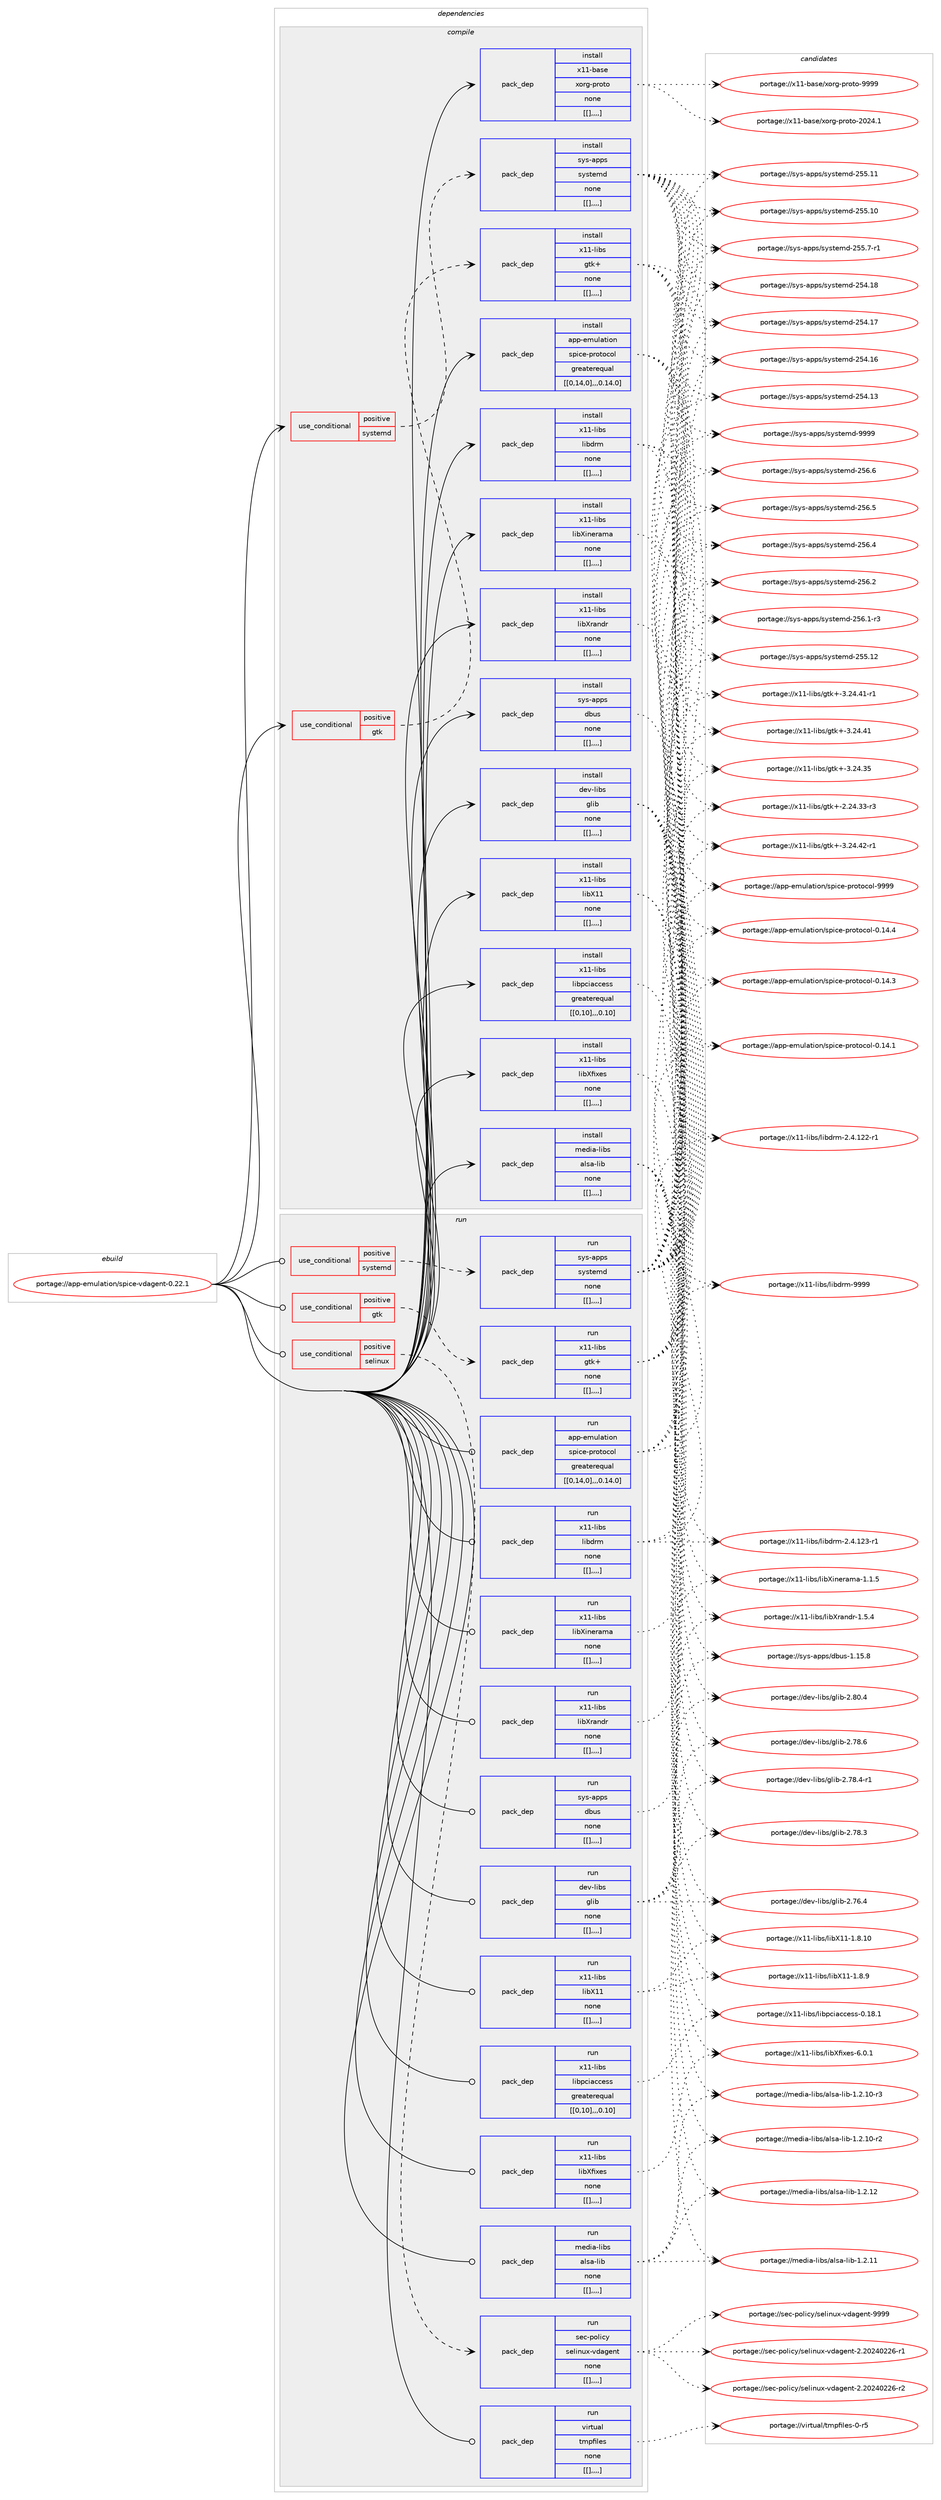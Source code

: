 digraph prolog {

# *************
# Graph options
# *************

newrank=true;
concentrate=true;
compound=true;
graph [rankdir=LR,fontname=Helvetica,fontsize=10,ranksep=1.5];#, ranksep=2.5, nodesep=0.2];
edge  [arrowhead=vee];
node  [fontname=Helvetica,fontsize=10];

# **********
# The ebuild
# **********

subgraph cluster_leftcol {
color=gray;
label=<<i>ebuild</i>>;
id [label="portage://app-emulation/spice-vdagent-0.22.1", color=red, width=4, href="../app-emulation/spice-vdagent-0.22.1.svg"];
}

# ****************
# The dependencies
# ****************

subgraph cluster_midcol {
color=gray;
label=<<i>dependencies</i>>;
subgraph cluster_compile {
fillcolor="#eeeeee";
style=filled;
label=<<i>compile</i>>;
subgraph cond9221 {
dependency31700 [label=<<TABLE BORDER="0" CELLBORDER="1" CELLSPACING="0" CELLPADDING="4"><TR><TD ROWSPAN="3" CELLPADDING="10">use_conditional</TD></TR><TR><TD>positive</TD></TR><TR><TD>gtk</TD></TR></TABLE>>, shape=none, color=red];
subgraph pack22144 {
dependency31701 [label=<<TABLE BORDER="0" CELLBORDER="1" CELLSPACING="0" CELLPADDING="4" WIDTH="220"><TR><TD ROWSPAN="6" CELLPADDING="30">pack_dep</TD></TR><TR><TD WIDTH="110">install</TD></TR><TR><TD>x11-libs</TD></TR><TR><TD>gtk+</TD></TR><TR><TD>none</TD></TR><TR><TD>[[],,,,]</TD></TR></TABLE>>, shape=none, color=blue];
}
dependency31700:e -> dependency31701:w [weight=20,style="dashed",arrowhead="vee"];
}
id:e -> dependency31700:w [weight=20,style="solid",arrowhead="vee"];
subgraph cond9222 {
dependency31702 [label=<<TABLE BORDER="0" CELLBORDER="1" CELLSPACING="0" CELLPADDING="4"><TR><TD ROWSPAN="3" CELLPADDING="10">use_conditional</TD></TR><TR><TD>positive</TD></TR><TR><TD>systemd</TD></TR></TABLE>>, shape=none, color=red];
subgraph pack22145 {
dependency31703 [label=<<TABLE BORDER="0" CELLBORDER="1" CELLSPACING="0" CELLPADDING="4" WIDTH="220"><TR><TD ROWSPAN="6" CELLPADDING="30">pack_dep</TD></TR><TR><TD WIDTH="110">install</TD></TR><TR><TD>sys-apps</TD></TR><TR><TD>systemd</TD></TR><TR><TD>none</TD></TR><TR><TD>[[],,,,]</TD></TR></TABLE>>, shape=none, color=blue];
}
dependency31702:e -> dependency31703:w [weight=20,style="dashed",arrowhead="vee"];
}
id:e -> dependency31702:w [weight=20,style="solid",arrowhead="vee"];
subgraph pack22146 {
dependency31704 [label=<<TABLE BORDER="0" CELLBORDER="1" CELLSPACING="0" CELLPADDING="4" WIDTH="220"><TR><TD ROWSPAN="6" CELLPADDING="30">pack_dep</TD></TR><TR><TD WIDTH="110">install</TD></TR><TR><TD>app-emulation</TD></TR><TR><TD>spice-protocol</TD></TR><TR><TD>greaterequal</TD></TR><TR><TD>[[0,14,0],,,0.14.0]</TD></TR></TABLE>>, shape=none, color=blue];
}
id:e -> dependency31704:w [weight=20,style="solid",arrowhead="vee"];
subgraph pack22147 {
dependency31705 [label=<<TABLE BORDER="0" CELLBORDER="1" CELLSPACING="0" CELLPADDING="4" WIDTH="220"><TR><TD ROWSPAN="6" CELLPADDING="30">pack_dep</TD></TR><TR><TD WIDTH="110">install</TD></TR><TR><TD>dev-libs</TD></TR><TR><TD>glib</TD></TR><TR><TD>none</TD></TR><TR><TD>[[],,,,]</TD></TR></TABLE>>, shape=none, color=blue];
}
id:e -> dependency31705:w [weight=20,style="solid",arrowhead="vee"];
subgraph pack22148 {
dependency31706 [label=<<TABLE BORDER="0" CELLBORDER="1" CELLSPACING="0" CELLPADDING="4" WIDTH="220"><TR><TD ROWSPAN="6" CELLPADDING="30">pack_dep</TD></TR><TR><TD WIDTH="110">install</TD></TR><TR><TD>media-libs</TD></TR><TR><TD>alsa-lib</TD></TR><TR><TD>none</TD></TR><TR><TD>[[],,,,]</TD></TR></TABLE>>, shape=none, color=blue];
}
id:e -> dependency31706:w [weight=20,style="solid",arrowhead="vee"];
subgraph pack22149 {
dependency31707 [label=<<TABLE BORDER="0" CELLBORDER="1" CELLSPACING="0" CELLPADDING="4" WIDTH="220"><TR><TD ROWSPAN="6" CELLPADDING="30">pack_dep</TD></TR><TR><TD WIDTH="110">install</TD></TR><TR><TD>sys-apps</TD></TR><TR><TD>dbus</TD></TR><TR><TD>none</TD></TR><TR><TD>[[],,,,]</TD></TR></TABLE>>, shape=none, color=blue];
}
id:e -> dependency31707:w [weight=20,style="solid",arrowhead="vee"];
subgraph pack22150 {
dependency31708 [label=<<TABLE BORDER="0" CELLBORDER="1" CELLSPACING="0" CELLPADDING="4" WIDTH="220"><TR><TD ROWSPAN="6" CELLPADDING="30">pack_dep</TD></TR><TR><TD WIDTH="110">install</TD></TR><TR><TD>x11-base</TD></TR><TR><TD>xorg-proto</TD></TR><TR><TD>none</TD></TR><TR><TD>[[],,,,]</TD></TR></TABLE>>, shape=none, color=blue];
}
id:e -> dependency31708:w [weight=20,style="solid",arrowhead="vee"];
subgraph pack22151 {
dependency31709 [label=<<TABLE BORDER="0" CELLBORDER="1" CELLSPACING="0" CELLPADDING="4" WIDTH="220"><TR><TD ROWSPAN="6" CELLPADDING="30">pack_dep</TD></TR><TR><TD WIDTH="110">install</TD></TR><TR><TD>x11-libs</TD></TR><TR><TD>libX11</TD></TR><TR><TD>none</TD></TR><TR><TD>[[],,,,]</TD></TR></TABLE>>, shape=none, color=blue];
}
id:e -> dependency31709:w [weight=20,style="solid",arrowhead="vee"];
subgraph pack22152 {
dependency31710 [label=<<TABLE BORDER="0" CELLBORDER="1" CELLSPACING="0" CELLPADDING="4" WIDTH="220"><TR><TD ROWSPAN="6" CELLPADDING="30">pack_dep</TD></TR><TR><TD WIDTH="110">install</TD></TR><TR><TD>x11-libs</TD></TR><TR><TD>libXfixes</TD></TR><TR><TD>none</TD></TR><TR><TD>[[],,,,]</TD></TR></TABLE>>, shape=none, color=blue];
}
id:e -> dependency31710:w [weight=20,style="solid",arrowhead="vee"];
subgraph pack22153 {
dependency31711 [label=<<TABLE BORDER="0" CELLBORDER="1" CELLSPACING="0" CELLPADDING="4" WIDTH="220"><TR><TD ROWSPAN="6" CELLPADDING="30">pack_dep</TD></TR><TR><TD WIDTH="110">install</TD></TR><TR><TD>x11-libs</TD></TR><TR><TD>libXinerama</TD></TR><TR><TD>none</TD></TR><TR><TD>[[],,,,]</TD></TR></TABLE>>, shape=none, color=blue];
}
id:e -> dependency31711:w [weight=20,style="solid",arrowhead="vee"];
subgraph pack22154 {
dependency31712 [label=<<TABLE BORDER="0" CELLBORDER="1" CELLSPACING="0" CELLPADDING="4" WIDTH="220"><TR><TD ROWSPAN="6" CELLPADDING="30">pack_dep</TD></TR><TR><TD WIDTH="110">install</TD></TR><TR><TD>x11-libs</TD></TR><TR><TD>libXrandr</TD></TR><TR><TD>none</TD></TR><TR><TD>[[],,,,]</TD></TR></TABLE>>, shape=none, color=blue];
}
id:e -> dependency31712:w [weight=20,style="solid",arrowhead="vee"];
subgraph pack22155 {
dependency31713 [label=<<TABLE BORDER="0" CELLBORDER="1" CELLSPACING="0" CELLPADDING="4" WIDTH="220"><TR><TD ROWSPAN="6" CELLPADDING="30">pack_dep</TD></TR><TR><TD WIDTH="110">install</TD></TR><TR><TD>x11-libs</TD></TR><TR><TD>libdrm</TD></TR><TR><TD>none</TD></TR><TR><TD>[[],,,,]</TD></TR></TABLE>>, shape=none, color=blue];
}
id:e -> dependency31713:w [weight=20,style="solid",arrowhead="vee"];
subgraph pack22156 {
dependency31714 [label=<<TABLE BORDER="0" CELLBORDER="1" CELLSPACING="0" CELLPADDING="4" WIDTH="220"><TR><TD ROWSPAN="6" CELLPADDING="30">pack_dep</TD></TR><TR><TD WIDTH="110">install</TD></TR><TR><TD>x11-libs</TD></TR><TR><TD>libpciaccess</TD></TR><TR><TD>greaterequal</TD></TR><TR><TD>[[0,10],,,0.10]</TD></TR></TABLE>>, shape=none, color=blue];
}
id:e -> dependency31714:w [weight=20,style="solid",arrowhead="vee"];
}
subgraph cluster_compileandrun {
fillcolor="#eeeeee";
style=filled;
label=<<i>compile and run</i>>;
}
subgraph cluster_run {
fillcolor="#eeeeee";
style=filled;
label=<<i>run</i>>;
subgraph cond9223 {
dependency31715 [label=<<TABLE BORDER="0" CELLBORDER="1" CELLSPACING="0" CELLPADDING="4"><TR><TD ROWSPAN="3" CELLPADDING="10">use_conditional</TD></TR><TR><TD>positive</TD></TR><TR><TD>gtk</TD></TR></TABLE>>, shape=none, color=red];
subgraph pack22157 {
dependency31716 [label=<<TABLE BORDER="0" CELLBORDER="1" CELLSPACING="0" CELLPADDING="4" WIDTH="220"><TR><TD ROWSPAN="6" CELLPADDING="30">pack_dep</TD></TR><TR><TD WIDTH="110">run</TD></TR><TR><TD>x11-libs</TD></TR><TR><TD>gtk+</TD></TR><TR><TD>none</TD></TR><TR><TD>[[],,,,]</TD></TR></TABLE>>, shape=none, color=blue];
}
dependency31715:e -> dependency31716:w [weight=20,style="dashed",arrowhead="vee"];
}
id:e -> dependency31715:w [weight=20,style="solid",arrowhead="odot"];
subgraph cond9224 {
dependency31717 [label=<<TABLE BORDER="0" CELLBORDER="1" CELLSPACING="0" CELLPADDING="4"><TR><TD ROWSPAN="3" CELLPADDING="10">use_conditional</TD></TR><TR><TD>positive</TD></TR><TR><TD>selinux</TD></TR></TABLE>>, shape=none, color=red];
subgraph pack22158 {
dependency31718 [label=<<TABLE BORDER="0" CELLBORDER="1" CELLSPACING="0" CELLPADDING="4" WIDTH="220"><TR><TD ROWSPAN="6" CELLPADDING="30">pack_dep</TD></TR><TR><TD WIDTH="110">run</TD></TR><TR><TD>sec-policy</TD></TR><TR><TD>selinux-vdagent</TD></TR><TR><TD>none</TD></TR><TR><TD>[[],,,,]</TD></TR></TABLE>>, shape=none, color=blue];
}
dependency31717:e -> dependency31718:w [weight=20,style="dashed",arrowhead="vee"];
}
id:e -> dependency31717:w [weight=20,style="solid",arrowhead="odot"];
subgraph cond9225 {
dependency31719 [label=<<TABLE BORDER="0" CELLBORDER="1" CELLSPACING="0" CELLPADDING="4"><TR><TD ROWSPAN="3" CELLPADDING="10">use_conditional</TD></TR><TR><TD>positive</TD></TR><TR><TD>systemd</TD></TR></TABLE>>, shape=none, color=red];
subgraph pack22159 {
dependency31720 [label=<<TABLE BORDER="0" CELLBORDER="1" CELLSPACING="0" CELLPADDING="4" WIDTH="220"><TR><TD ROWSPAN="6" CELLPADDING="30">pack_dep</TD></TR><TR><TD WIDTH="110">run</TD></TR><TR><TD>sys-apps</TD></TR><TR><TD>systemd</TD></TR><TR><TD>none</TD></TR><TR><TD>[[],,,,]</TD></TR></TABLE>>, shape=none, color=blue];
}
dependency31719:e -> dependency31720:w [weight=20,style="dashed",arrowhead="vee"];
}
id:e -> dependency31719:w [weight=20,style="solid",arrowhead="odot"];
subgraph pack22160 {
dependency31721 [label=<<TABLE BORDER="0" CELLBORDER="1" CELLSPACING="0" CELLPADDING="4" WIDTH="220"><TR><TD ROWSPAN="6" CELLPADDING="30">pack_dep</TD></TR><TR><TD WIDTH="110">run</TD></TR><TR><TD>app-emulation</TD></TR><TR><TD>spice-protocol</TD></TR><TR><TD>greaterequal</TD></TR><TR><TD>[[0,14,0],,,0.14.0]</TD></TR></TABLE>>, shape=none, color=blue];
}
id:e -> dependency31721:w [weight=20,style="solid",arrowhead="odot"];
subgraph pack22161 {
dependency31722 [label=<<TABLE BORDER="0" CELLBORDER="1" CELLSPACING="0" CELLPADDING="4" WIDTH="220"><TR><TD ROWSPAN="6" CELLPADDING="30">pack_dep</TD></TR><TR><TD WIDTH="110">run</TD></TR><TR><TD>dev-libs</TD></TR><TR><TD>glib</TD></TR><TR><TD>none</TD></TR><TR><TD>[[],,,,]</TD></TR></TABLE>>, shape=none, color=blue];
}
id:e -> dependency31722:w [weight=20,style="solid",arrowhead="odot"];
subgraph pack22162 {
dependency31723 [label=<<TABLE BORDER="0" CELLBORDER="1" CELLSPACING="0" CELLPADDING="4" WIDTH="220"><TR><TD ROWSPAN="6" CELLPADDING="30">pack_dep</TD></TR><TR><TD WIDTH="110">run</TD></TR><TR><TD>media-libs</TD></TR><TR><TD>alsa-lib</TD></TR><TR><TD>none</TD></TR><TR><TD>[[],,,,]</TD></TR></TABLE>>, shape=none, color=blue];
}
id:e -> dependency31723:w [weight=20,style="solid",arrowhead="odot"];
subgraph pack22163 {
dependency31724 [label=<<TABLE BORDER="0" CELLBORDER="1" CELLSPACING="0" CELLPADDING="4" WIDTH="220"><TR><TD ROWSPAN="6" CELLPADDING="30">pack_dep</TD></TR><TR><TD WIDTH="110">run</TD></TR><TR><TD>sys-apps</TD></TR><TR><TD>dbus</TD></TR><TR><TD>none</TD></TR><TR><TD>[[],,,,]</TD></TR></TABLE>>, shape=none, color=blue];
}
id:e -> dependency31724:w [weight=20,style="solid",arrowhead="odot"];
subgraph pack22164 {
dependency31725 [label=<<TABLE BORDER="0" CELLBORDER="1" CELLSPACING="0" CELLPADDING="4" WIDTH="220"><TR><TD ROWSPAN="6" CELLPADDING="30">pack_dep</TD></TR><TR><TD WIDTH="110">run</TD></TR><TR><TD>virtual</TD></TR><TR><TD>tmpfiles</TD></TR><TR><TD>none</TD></TR><TR><TD>[[],,,,]</TD></TR></TABLE>>, shape=none, color=blue];
}
id:e -> dependency31725:w [weight=20,style="solid",arrowhead="odot"];
subgraph pack22165 {
dependency31726 [label=<<TABLE BORDER="0" CELLBORDER="1" CELLSPACING="0" CELLPADDING="4" WIDTH="220"><TR><TD ROWSPAN="6" CELLPADDING="30">pack_dep</TD></TR><TR><TD WIDTH="110">run</TD></TR><TR><TD>x11-libs</TD></TR><TR><TD>libX11</TD></TR><TR><TD>none</TD></TR><TR><TD>[[],,,,]</TD></TR></TABLE>>, shape=none, color=blue];
}
id:e -> dependency31726:w [weight=20,style="solid",arrowhead="odot"];
subgraph pack22166 {
dependency31727 [label=<<TABLE BORDER="0" CELLBORDER="1" CELLSPACING="0" CELLPADDING="4" WIDTH="220"><TR><TD ROWSPAN="6" CELLPADDING="30">pack_dep</TD></TR><TR><TD WIDTH="110">run</TD></TR><TR><TD>x11-libs</TD></TR><TR><TD>libXfixes</TD></TR><TR><TD>none</TD></TR><TR><TD>[[],,,,]</TD></TR></TABLE>>, shape=none, color=blue];
}
id:e -> dependency31727:w [weight=20,style="solid",arrowhead="odot"];
subgraph pack22167 {
dependency31728 [label=<<TABLE BORDER="0" CELLBORDER="1" CELLSPACING="0" CELLPADDING="4" WIDTH="220"><TR><TD ROWSPAN="6" CELLPADDING="30">pack_dep</TD></TR><TR><TD WIDTH="110">run</TD></TR><TR><TD>x11-libs</TD></TR><TR><TD>libXinerama</TD></TR><TR><TD>none</TD></TR><TR><TD>[[],,,,]</TD></TR></TABLE>>, shape=none, color=blue];
}
id:e -> dependency31728:w [weight=20,style="solid",arrowhead="odot"];
subgraph pack22168 {
dependency31729 [label=<<TABLE BORDER="0" CELLBORDER="1" CELLSPACING="0" CELLPADDING="4" WIDTH="220"><TR><TD ROWSPAN="6" CELLPADDING="30">pack_dep</TD></TR><TR><TD WIDTH="110">run</TD></TR><TR><TD>x11-libs</TD></TR><TR><TD>libXrandr</TD></TR><TR><TD>none</TD></TR><TR><TD>[[],,,,]</TD></TR></TABLE>>, shape=none, color=blue];
}
id:e -> dependency31729:w [weight=20,style="solid",arrowhead="odot"];
subgraph pack22169 {
dependency31730 [label=<<TABLE BORDER="0" CELLBORDER="1" CELLSPACING="0" CELLPADDING="4" WIDTH="220"><TR><TD ROWSPAN="6" CELLPADDING="30">pack_dep</TD></TR><TR><TD WIDTH="110">run</TD></TR><TR><TD>x11-libs</TD></TR><TR><TD>libdrm</TD></TR><TR><TD>none</TD></TR><TR><TD>[[],,,,]</TD></TR></TABLE>>, shape=none, color=blue];
}
id:e -> dependency31730:w [weight=20,style="solid",arrowhead="odot"];
subgraph pack22170 {
dependency31731 [label=<<TABLE BORDER="0" CELLBORDER="1" CELLSPACING="0" CELLPADDING="4" WIDTH="220"><TR><TD ROWSPAN="6" CELLPADDING="30">pack_dep</TD></TR><TR><TD WIDTH="110">run</TD></TR><TR><TD>x11-libs</TD></TR><TR><TD>libpciaccess</TD></TR><TR><TD>greaterequal</TD></TR><TR><TD>[[0,10],,,0.10]</TD></TR></TABLE>>, shape=none, color=blue];
}
id:e -> dependency31731:w [weight=20,style="solid",arrowhead="odot"];
}
}

# **************
# The candidates
# **************

subgraph cluster_choices {
rank=same;
color=gray;
label=<<i>candidates</i>>;

subgraph choice22144 {
color=black;
nodesep=1;
choice12049494510810598115471031161074345514650524652504511449 [label="portage://x11-libs/gtk+-3.24.42-r1", color=red, width=4,href="../x11-libs/gtk+-3.24.42-r1.svg"];
choice12049494510810598115471031161074345514650524652494511449 [label="portage://x11-libs/gtk+-3.24.41-r1", color=red, width=4,href="../x11-libs/gtk+-3.24.41-r1.svg"];
choice1204949451081059811547103116107434551465052465249 [label="portage://x11-libs/gtk+-3.24.41", color=red, width=4,href="../x11-libs/gtk+-3.24.41.svg"];
choice1204949451081059811547103116107434551465052465153 [label="portage://x11-libs/gtk+-3.24.35", color=red, width=4,href="../x11-libs/gtk+-3.24.35.svg"];
choice12049494510810598115471031161074345504650524651514511451 [label="portage://x11-libs/gtk+-2.24.33-r3", color=red, width=4,href="../x11-libs/gtk+-2.24.33-r3.svg"];
dependency31701:e -> choice12049494510810598115471031161074345514650524652504511449:w [style=dotted,weight="100"];
dependency31701:e -> choice12049494510810598115471031161074345514650524652494511449:w [style=dotted,weight="100"];
dependency31701:e -> choice1204949451081059811547103116107434551465052465249:w [style=dotted,weight="100"];
dependency31701:e -> choice1204949451081059811547103116107434551465052465153:w [style=dotted,weight="100"];
dependency31701:e -> choice12049494510810598115471031161074345504650524651514511451:w [style=dotted,weight="100"];
}
subgraph choice22145 {
color=black;
nodesep=1;
choice1151211154597112112115471151211151161011091004557575757 [label="portage://sys-apps/systemd-9999", color=red, width=4,href="../sys-apps/systemd-9999.svg"];
choice115121115459711211211547115121115116101109100455053544654 [label="portage://sys-apps/systemd-256.6", color=red, width=4,href="../sys-apps/systemd-256.6.svg"];
choice115121115459711211211547115121115116101109100455053544653 [label="portage://sys-apps/systemd-256.5", color=red, width=4,href="../sys-apps/systemd-256.5.svg"];
choice115121115459711211211547115121115116101109100455053544652 [label="portage://sys-apps/systemd-256.4", color=red, width=4,href="../sys-apps/systemd-256.4.svg"];
choice115121115459711211211547115121115116101109100455053544650 [label="portage://sys-apps/systemd-256.2", color=red, width=4,href="../sys-apps/systemd-256.2.svg"];
choice1151211154597112112115471151211151161011091004550535446494511451 [label="portage://sys-apps/systemd-256.1-r3", color=red, width=4,href="../sys-apps/systemd-256.1-r3.svg"];
choice11512111545971121121154711512111511610110910045505353464950 [label="portage://sys-apps/systemd-255.12", color=red, width=4,href="../sys-apps/systemd-255.12.svg"];
choice11512111545971121121154711512111511610110910045505353464949 [label="portage://sys-apps/systemd-255.11", color=red, width=4,href="../sys-apps/systemd-255.11.svg"];
choice11512111545971121121154711512111511610110910045505353464948 [label="portage://sys-apps/systemd-255.10", color=red, width=4,href="../sys-apps/systemd-255.10.svg"];
choice1151211154597112112115471151211151161011091004550535346554511449 [label="portage://sys-apps/systemd-255.7-r1", color=red, width=4,href="../sys-apps/systemd-255.7-r1.svg"];
choice11512111545971121121154711512111511610110910045505352464956 [label="portage://sys-apps/systemd-254.18", color=red, width=4,href="../sys-apps/systemd-254.18.svg"];
choice11512111545971121121154711512111511610110910045505352464955 [label="portage://sys-apps/systemd-254.17", color=red, width=4,href="../sys-apps/systemd-254.17.svg"];
choice11512111545971121121154711512111511610110910045505352464954 [label="portage://sys-apps/systemd-254.16", color=red, width=4,href="../sys-apps/systemd-254.16.svg"];
choice11512111545971121121154711512111511610110910045505352464951 [label="portage://sys-apps/systemd-254.13", color=red, width=4,href="../sys-apps/systemd-254.13.svg"];
dependency31703:e -> choice1151211154597112112115471151211151161011091004557575757:w [style=dotted,weight="100"];
dependency31703:e -> choice115121115459711211211547115121115116101109100455053544654:w [style=dotted,weight="100"];
dependency31703:e -> choice115121115459711211211547115121115116101109100455053544653:w [style=dotted,weight="100"];
dependency31703:e -> choice115121115459711211211547115121115116101109100455053544652:w [style=dotted,weight="100"];
dependency31703:e -> choice115121115459711211211547115121115116101109100455053544650:w [style=dotted,weight="100"];
dependency31703:e -> choice1151211154597112112115471151211151161011091004550535446494511451:w [style=dotted,weight="100"];
dependency31703:e -> choice11512111545971121121154711512111511610110910045505353464950:w [style=dotted,weight="100"];
dependency31703:e -> choice11512111545971121121154711512111511610110910045505353464949:w [style=dotted,weight="100"];
dependency31703:e -> choice11512111545971121121154711512111511610110910045505353464948:w [style=dotted,weight="100"];
dependency31703:e -> choice1151211154597112112115471151211151161011091004550535346554511449:w [style=dotted,weight="100"];
dependency31703:e -> choice11512111545971121121154711512111511610110910045505352464956:w [style=dotted,weight="100"];
dependency31703:e -> choice11512111545971121121154711512111511610110910045505352464955:w [style=dotted,weight="100"];
dependency31703:e -> choice11512111545971121121154711512111511610110910045505352464954:w [style=dotted,weight="100"];
dependency31703:e -> choice11512111545971121121154711512111511610110910045505352464951:w [style=dotted,weight="100"];
}
subgraph choice22146 {
color=black;
nodesep=1;
choice971121124510110911710897116105111110471151121059910145112114111116111991111084557575757 [label="portage://app-emulation/spice-protocol-9999", color=red, width=4,href="../app-emulation/spice-protocol-9999.svg"];
choice9711211245101109117108971161051111104711511210599101451121141111161119911110845484649524652 [label="portage://app-emulation/spice-protocol-0.14.4", color=red, width=4,href="../app-emulation/spice-protocol-0.14.4.svg"];
choice9711211245101109117108971161051111104711511210599101451121141111161119911110845484649524651 [label="portage://app-emulation/spice-protocol-0.14.3", color=red, width=4,href="../app-emulation/spice-protocol-0.14.3.svg"];
choice9711211245101109117108971161051111104711511210599101451121141111161119911110845484649524649 [label="portage://app-emulation/spice-protocol-0.14.1", color=red, width=4,href="../app-emulation/spice-protocol-0.14.1.svg"];
dependency31704:e -> choice971121124510110911710897116105111110471151121059910145112114111116111991111084557575757:w [style=dotted,weight="100"];
dependency31704:e -> choice9711211245101109117108971161051111104711511210599101451121141111161119911110845484649524652:w [style=dotted,weight="100"];
dependency31704:e -> choice9711211245101109117108971161051111104711511210599101451121141111161119911110845484649524651:w [style=dotted,weight="100"];
dependency31704:e -> choice9711211245101109117108971161051111104711511210599101451121141111161119911110845484649524649:w [style=dotted,weight="100"];
}
subgraph choice22147 {
color=black;
nodesep=1;
choice1001011184510810598115471031081059845504656484652 [label="portage://dev-libs/glib-2.80.4", color=red, width=4,href="../dev-libs/glib-2.80.4.svg"];
choice1001011184510810598115471031081059845504655564654 [label="portage://dev-libs/glib-2.78.6", color=red, width=4,href="../dev-libs/glib-2.78.6.svg"];
choice10010111845108105981154710310810598455046555646524511449 [label="portage://dev-libs/glib-2.78.4-r1", color=red, width=4,href="../dev-libs/glib-2.78.4-r1.svg"];
choice1001011184510810598115471031081059845504655564651 [label="portage://dev-libs/glib-2.78.3", color=red, width=4,href="../dev-libs/glib-2.78.3.svg"];
choice1001011184510810598115471031081059845504655544652 [label="portage://dev-libs/glib-2.76.4", color=red, width=4,href="../dev-libs/glib-2.76.4.svg"];
dependency31705:e -> choice1001011184510810598115471031081059845504656484652:w [style=dotted,weight="100"];
dependency31705:e -> choice1001011184510810598115471031081059845504655564654:w [style=dotted,weight="100"];
dependency31705:e -> choice10010111845108105981154710310810598455046555646524511449:w [style=dotted,weight="100"];
dependency31705:e -> choice1001011184510810598115471031081059845504655564651:w [style=dotted,weight="100"];
dependency31705:e -> choice1001011184510810598115471031081059845504655544652:w [style=dotted,weight="100"];
}
subgraph choice22148 {
color=black;
nodesep=1;
choice109101100105974510810598115479710811597451081059845494650464950 [label="portage://media-libs/alsa-lib-1.2.12", color=red, width=4,href="../media-libs/alsa-lib-1.2.12.svg"];
choice109101100105974510810598115479710811597451081059845494650464949 [label="portage://media-libs/alsa-lib-1.2.11", color=red, width=4,href="../media-libs/alsa-lib-1.2.11.svg"];
choice1091011001059745108105981154797108115974510810598454946504649484511451 [label="portage://media-libs/alsa-lib-1.2.10-r3", color=red, width=4,href="../media-libs/alsa-lib-1.2.10-r3.svg"];
choice1091011001059745108105981154797108115974510810598454946504649484511450 [label="portage://media-libs/alsa-lib-1.2.10-r2", color=red, width=4,href="../media-libs/alsa-lib-1.2.10-r2.svg"];
dependency31706:e -> choice109101100105974510810598115479710811597451081059845494650464950:w [style=dotted,weight="100"];
dependency31706:e -> choice109101100105974510810598115479710811597451081059845494650464949:w [style=dotted,weight="100"];
dependency31706:e -> choice1091011001059745108105981154797108115974510810598454946504649484511451:w [style=dotted,weight="100"];
dependency31706:e -> choice1091011001059745108105981154797108115974510810598454946504649484511450:w [style=dotted,weight="100"];
}
subgraph choice22149 {
color=black;
nodesep=1;
choice1151211154597112112115471009811711545494649534656 [label="portage://sys-apps/dbus-1.15.8", color=red, width=4,href="../sys-apps/dbus-1.15.8.svg"];
dependency31707:e -> choice1151211154597112112115471009811711545494649534656:w [style=dotted,weight="100"];
}
subgraph choice22150 {
color=black;
nodesep=1;
choice120494945989711510147120111114103451121141111161114557575757 [label="portage://x11-base/xorg-proto-9999", color=red, width=4,href="../x11-base/xorg-proto-9999.svg"];
choice1204949459897115101471201111141034511211411111611145504850524649 [label="portage://x11-base/xorg-proto-2024.1", color=red, width=4,href="../x11-base/xorg-proto-2024.1.svg"];
dependency31708:e -> choice120494945989711510147120111114103451121141111161114557575757:w [style=dotted,weight="100"];
dependency31708:e -> choice1204949459897115101471201111141034511211411111611145504850524649:w [style=dotted,weight="100"];
}
subgraph choice22151 {
color=black;
nodesep=1;
choice12049494510810598115471081059888494945494656464948 [label="portage://x11-libs/libX11-1.8.10", color=red, width=4,href="../x11-libs/libX11-1.8.10.svg"];
choice120494945108105981154710810598884949454946564657 [label="portage://x11-libs/libX11-1.8.9", color=red, width=4,href="../x11-libs/libX11-1.8.9.svg"];
dependency31709:e -> choice12049494510810598115471081059888494945494656464948:w [style=dotted,weight="100"];
dependency31709:e -> choice120494945108105981154710810598884949454946564657:w [style=dotted,weight="100"];
}
subgraph choice22152 {
color=black;
nodesep=1;
choice12049494510810598115471081059888102105120101115455446484649 [label="portage://x11-libs/libXfixes-6.0.1", color=red, width=4,href="../x11-libs/libXfixes-6.0.1.svg"];
dependency31710:e -> choice12049494510810598115471081059888102105120101115455446484649:w [style=dotted,weight="100"];
}
subgraph choice22153 {
color=black;
nodesep=1;
choice120494945108105981154710810598881051101011149710997454946494653 [label="portage://x11-libs/libXinerama-1.1.5", color=red, width=4,href="../x11-libs/libXinerama-1.1.5.svg"];
dependency31711:e -> choice120494945108105981154710810598881051101011149710997454946494653:w [style=dotted,weight="100"];
}
subgraph choice22154 {
color=black;
nodesep=1;
choice1204949451081059811547108105988811497110100114454946534652 [label="portage://x11-libs/libXrandr-1.5.4", color=red, width=4,href="../x11-libs/libXrandr-1.5.4.svg"];
dependency31712:e -> choice1204949451081059811547108105988811497110100114454946534652:w [style=dotted,weight="100"];
}
subgraph choice22155 {
color=black;
nodesep=1;
choice1204949451081059811547108105981001141094557575757 [label="portage://x11-libs/libdrm-9999", color=red, width=4,href="../x11-libs/libdrm-9999.svg"];
choice12049494510810598115471081059810011410945504652464950514511449 [label="portage://x11-libs/libdrm-2.4.123-r1", color=red, width=4,href="../x11-libs/libdrm-2.4.123-r1.svg"];
choice12049494510810598115471081059810011410945504652464950504511449 [label="portage://x11-libs/libdrm-2.4.122-r1", color=red, width=4,href="../x11-libs/libdrm-2.4.122-r1.svg"];
dependency31713:e -> choice1204949451081059811547108105981001141094557575757:w [style=dotted,weight="100"];
dependency31713:e -> choice12049494510810598115471081059810011410945504652464950514511449:w [style=dotted,weight="100"];
dependency31713:e -> choice12049494510810598115471081059810011410945504652464950504511449:w [style=dotted,weight="100"];
}
subgraph choice22156 {
color=black;
nodesep=1;
choice1204949451081059811547108105981129910597999910111511545484649564649 [label="portage://x11-libs/libpciaccess-0.18.1", color=red, width=4,href="../x11-libs/libpciaccess-0.18.1.svg"];
dependency31714:e -> choice1204949451081059811547108105981129910597999910111511545484649564649:w [style=dotted,weight="100"];
}
subgraph choice22157 {
color=black;
nodesep=1;
choice12049494510810598115471031161074345514650524652504511449 [label="portage://x11-libs/gtk+-3.24.42-r1", color=red, width=4,href="../x11-libs/gtk+-3.24.42-r1.svg"];
choice12049494510810598115471031161074345514650524652494511449 [label="portage://x11-libs/gtk+-3.24.41-r1", color=red, width=4,href="../x11-libs/gtk+-3.24.41-r1.svg"];
choice1204949451081059811547103116107434551465052465249 [label="portage://x11-libs/gtk+-3.24.41", color=red, width=4,href="../x11-libs/gtk+-3.24.41.svg"];
choice1204949451081059811547103116107434551465052465153 [label="portage://x11-libs/gtk+-3.24.35", color=red, width=4,href="../x11-libs/gtk+-3.24.35.svg"];
choice12049494510810598115471031161074345504650524651514511451 [label="portage://x11-libs/gtk+-2.24.33-r3", color=red, width=4,href="../x11-libs/gtk+-2.24.33-r3.svg"];
dependency31716:e -> choice12049494510810598115471031161074345514650524652504511449:w [style=dotted,weight="100"];
dependency31716:e -> choice12049494510810598115471031161074345514650524652494511449:w [style=dotted,weight="100"];
dependency31716:e -> choice1204949451081059811547103116107434551465052465249:w [style=dotted,weight="100"];
dependency31716:e -> choice1204949451081059811547103116107434551465052465153:w [style=dotted,weight="100"];
dependency31716:e -> choice12049494510810598115471031161074345504650524651514511451:w [style=dotted,weight="100"];
}
subgraph choice22158 {
color=black;
nodesep=1;
choice1151019945112111108105991214711510110810511011712045118100971031011101164557575757 [label="portage://sec-policy/selinux-vdagent-9999", color=red, width=4,href="../sec-policy/selinux-vdagent-9999.svg"];
choice11510199451121111081059912147115101108105110117120451181009710310111011645504650485052485050544511450 [label="portage://sec-policy/selinux-vdagent-2.20240226-r2", color=red, width=4,href="../sec-policy/selinux-vdagent-2.20240226-r2.svg"];
choice11510199451121111081059912147115101108105110117120451181009710310111011645504650485052485050544511449 [label="portage://sec-policy/selinux-vdagent-2.20240226-r1", color=red, width=4,href="../sec-policy/selinux-vdagent-2.20240226-r1.svg"];
dependency31718:e -> choice1151019945112111108105991214711510110810511011712045118100971031011101164557575757:w [style=dotted,weight="100"];
dependency31718:e -> choice11510199451121111081059912147115101108105110117120451181009710310111011645504650485052485050544511450:w [style=dotted,weight="100"];
dependency31718:e -> choice11510199451121111081059912147115101108105110117120451181009710310111011645504650485052485050544511449:w [style=dotted,weight="100"];
}
subgraph choice22159 {
color=black;
nodesep=1;
choice1151211154597112112115471151211151161011091004557575757 [label="portage://sys-apps/systemd-9999", color=red, width=4,href="../sys-apps/systemd-9999.svg"];
choice115121115459711211211547115121115116101109100455053544654 [label="portage://sys-apps/systemd-256.6", color=red, width=4,href="../sys-apps/systemd-256.6.svg"];
choice115121115459711211211547115121115116101109100455053544653 [label="portage://sys-apps/systemd-256.5", color=red, width=4,href="../sys-apps/systemd-256.5.svg"];
choice115121115459711211211547115121115116101109100455053544652 [label="portage://sys-apps/systemd-256.4", color=red, width=4,href="../sys-apps/systemd-256.4.svg"];
choice115121115459711211211547115121115116101109100455053544650 [label="portage://sys-apps/systemd-256.2", color=red, width=4,href="../sys-apps/systemd-256.2.svg"];
choice1151211154597112112115471151211151161011091004550535446494511451 [label="portage://sys-apps/systemd-256.1-r3", color=red, width=4,href="../sys-apps/systemd-256.1-r3.svg"];
choice11512111545971121121154711512111511610110910045505353464950 [label="portage://sys-apps/systemd-255.12", color=red, width=4,href="../sys-apps/systemd-255.12.svg"];
choice11512111545971121121154711512111511610110910045505353464949 [label="portage://sys-apps/systemd-255.11", color=red, width=4,href="../sys-apps/systemd-255.11.svg"];
choice11512111545971121121154711512111511610110910045505353464948 [label="portage://sys-apps/systemd-255.10", color=red, width=4,href="../sys-apps/systemd-255.10.svg"];
choice1151211154597112112115471151211151161011091004550535346554511449 [label="portage://sys-apps/systemd-255.7-r1", color=red, width=4,href="../sys-apps/systemd-255.7-r1.svg"];
choice11512111545971121121154711512111511610110910045505352464956 [label="portage://sys-apps/systemd-254.18", color=red, width=4,href="../sys-apps/systemd-254.18.svg"];
choice11512111545971121121154711512111511610110910045505352464955 [label="portage://sys-apps/systemd-254.17", color=red, width=4,href="../sys-apps/systemd-254.17.svg"];
choice11512111545971121121154711512111511610110910045505352464954 [label="portage://sys-apps/systemd-254.16", color=red, width=4,href="../sys-apps/systemd-254.16.svg"];
choice11512111545971121121154711512111511610110910045505352464951 [label="portage://sys-apps/systemd-254.13", color=red, width=4,href="../sys-apps/systemd-254.13.svg"];
dependency31720:e -> choice1151211154597112112115471151211151161011091004557575757:w [style=dotted,weight="100"];
dependency31720:e -> choice115121115459711211211547115121115116101109100455053544654:w [style=dotted,weight="100"];
dependency31720:e -> choice115121115459711211211547115121115116101109100455053544653:w [style=dotted,weight="100"];
dependency31720:e -> choice115121115459711211211547115121115116101109100455053544652:w [style=dotted,weight="100"];
dependency31720:e -> choice115121115459711211211547115121115116101109100455053544650:w [style=dotted,weight="100"];
dependency31720:e -> choice1151211154597112112115471151211151161011091004550535446494511451:w [style=dotted,weight="100"];
dependency31720:e -> choice11512111545971121121154711512111511610110910045505353464950:w [style=dotted,weight="100"];
dependency31720:e -> choice11512111545971121121154711512111511610110910045505353464949:w [style=dotted,weight="100"];
dependency31720:e -> choice11512111545971121121154711512111511610110910045505353464948:w [style=dotted,weight="100"];
dependency31720:e -> choice1151211154597112112115471151211151161011091004550535346554511449:w [style=dotted,weight="100"];
dependency31720:e -> choice11512111545971121121154711512111511610110910045505352464956:w [style=dotted,weight="100"];
dependency31720:e -> choice11512111545971121121154711512111511610110910045505352464955:w [style=dotted,weight="100"];
dependency31720:e -> choice11512111545971121121154711512111511610110910045505352464954:w [style=dotted,weight="100"];
dependency31720:e -> choice11512111545971121121154711512111511610110910045505352464951:w [style=dotted,weight="100"];
}
subgraph choice22160 {
color=black;
nodesep=1;
choice971121124510110911710897116105111110471151121059910145112114111116111991111084557575757 [label="portage://app-emulation/spice-protocol-9999", color=red, width=4,href="../app-emulation/spice-protocol-9999.svg"];
choice9711211245101109117108971161051111104711511210599101451121141111161119911110845484649524652 [label="portage://app-emulation/spice-protocol-0.14.4", color=red, width=4,href="../app-emulation/spice-protocol-0.14.4.svg"];
choice9711211245101109117108971161051111104711511210599101451121141111161119911110845484649524651 [label="portage://app-emulation/spice-protocol-0.14.3", color=red, width=4,href="../app-emulation/spice-protocol-0.14.3.svg"];
choice9711211245101109117108971161051111104711511210599101451121141111161119911110845484649524649 [label="portage://app-emulation/spice-protocol-0.14.1", color=red, width=4,href="../app-emulation/spice-protocol-0.14.1.svg"];
dependency31721:e -> choice971121124510110911710897116105111110471151121059910145112114111116111991111084557575757:w [style=dotted,weight="100"];
dependency31721:e -> choice9711211245101109117108971161051111104711511210599101451121141111161119911110845484649524652:w [style=dotted,weight="100"];
dependency31721:e -> choice9711211245101109117108971161051111104711511210599101451121141111161119911110845484649524651:w [style=dotted,weight="100"];
dependency31721:e -> choice9711211245101109117108971161051111104711511210599101451121141111161119911110845484649524649:w [style=dotted,weight="100"];
}
subgraph choice22161 {
color=black;
nodesep=1;
choice1001011184510810598115471031081059845504656484652 [label="portage://dev-libs/glib-2.80.4", color=red, width=4,href="../dev-libs/glib-2.80.4.svg"];
choice1001011184510810598115471031081059845504655564654 [label="portage://dev-libs/glib-2.78.6", color=red, width=4,href="../dev-libs/glib-2.78.6.svg"];
choice10010111845108105981154710310810598455046555646524511449 [label="portage://dev-libs/glib-2.78.4-r1", color=red, width=4,href="../dev-libs/glib-2.78.4-r1.svg"];
choice1001011184510810598115471031081059845504655564651 [label="portage://dev-libs/glib-2.78.3", color=red, width=4,href="../dev-libs/glib-2.78.3.svg"];
choice1001011184510810598115471031081059845504655544652 [label="portage://dev-libs/glib-2.76.4", color=red, width=4,href="../dev-libs/glib-2.76.4.svg"];
dependency31722:e -> choice1001011184510810598115471031081059845504656484652:w [style=dotted,weight="100"];
dependency31722:e -> choice1001011184510810598115471031081059845504655564654:w [style=dotted,weight="100"];
dependency31722:e -> choice10010111845108105981154710310810598455046555646524511449:w [style=dotted,weight="100"];
dependency31722:e -> choice1001011184510810598115471031081059845504655564651:w [style=dotted,weight="100"];
dependency31722:e -> choice1001011184510810598115471031081059845504655544652:w [style=dotted,weight="100"];
}
subgraph choice22162 {
color=black;
nodesep=1;
choice109101100105974510810598115479710811597451081059845494650464950 [label="portage://media-libs/alsa-lib-1.2.12", color=red, width=4,href="../media-libs/alsa-lib-1.2.12.svg"];
choice109101100105974510810598115479710811597451081059845494650464949 [label="portage://media-libs/alsa-lib-1.2.11", color=red, width=4,href="../media-libs/alsa-lib-1.2.11.svg"];
choice1091011001059745108105981154797108115974510810598454946504649484511451 [label="portage://media-libs/alsa-lib-1.2.10-r3", color=red, width=4,href="../media-libs/alsa-lib-1.2.10-r3.svg"];
choice1091011001059745108105981154797108115974510810598454946504649484511450 [label="portage://media-libs/alsa-lib-1.2.10-r2", color=red, width=4,href="../media-libs/alsa-lib-1.2.10-r2.svg"];
dependency31723:e -> choice109101100105974510810598115479710811597451081059845494650464950:w [style=dotted,weight="100"];
dependency31723:e -> choice109101100105974510810598115479710811597451081059845494650464949:w [style=dotted,weight="100"];
dependency31723:e -> choice1091011001059745108105981154797108115974510810598454946504649484511451:w [style=dotted,weight="100"];
dependency31723:e -> choice1091011001059745108105981154797108115974510810598454946504649484511450:w [style=dotted,weight="100"];
}
subgraph choice22163 {
color=black;
nodesep=1;
choice1151211154597112112115471009811711545494649534656 [label="portage://sys-apps/dbus-1.15.8", color=red, width=4,href="../sys-apps/dbus-1.15.8.svg"];
dependency31724:e -> choice1151211154597112112115471009811711545494649534656:w [style=dotted,weight="100"];
}
subgraph choice22164 {
color=black;
nodesep=1;
choice118105114116117971084711610911210210510810111545484511453 [label="portage://virtual/tmpfiles-0-r5", color=red, width=4,href="../virtual/tmpfiles-0-r5.svg"];
dependency31725:e -> choice118105114116117971084711610911210210510810111545484511453:w [style=dotted,weight="100"];
}
subgraph choice22165 {
color=black;
nodesep=1;
choice12049494510810598115471081059888494945494656464948 [label="portage://x11-libs/libX11-1.8.10", color=red, width=4,href="../x11-libs/libX11-1.8.10.svg"];
choice120494945108105981154710810598884949454946564657 [label="portage://x11-libs/libX11-1.8.9", color=red, width=4,href="../x11-libs/libX11-1.8.9.svg"];
dependency31726:e -> choice12049494510810598115471081059888494945494656464948:w [style=dotted,weight="100"];
dependency31726:e -> choice120494945108105981154710810598884949454946564657:w [style=dotted,weight="100"];
}
subgraph choice22166 {
color=black;
nodesep=1;
choice12049494510810598115471081059888102105120101115455446484649 [label="portage://x11-libs/libXfixes-6.0.1", color=red, width=4,href="../x11-libs/libXfixes-6.0.1.svg"];
dependency31727:e -> choice12049494510810598115471081059888102105120101115455446484649:w [style=dotted,weight="100"];
}
subgraph choice22167 {
color=black;
nodesep=1;
choice120494945108105981154710810598881051101011149710997454946494653 [label="portage://x11-libs/libXinerama-1.1.5", color=red, width=4,href="../x11-libs/libXinerama-1.1.5.svg"];
dependency31728:e -> choice120494945108105981154710810598881051101011149710997454946494653:w [style=dotted,weight="100"];
}
subgraph choice22168 {
color=black;
nodesep=1;
choice1204949451081059811547108105988811497110100114454946534652 [label="portage://x11-libs/libXrandr-1.5.4", color=red, width=4,href="../x11-libs/libXrandr-1.5.4.svg"];
dependency31729:e -> choice1204949451081059811547108105988811497110100114454946534652:w [style=dotted,weight="100"];
}
subgraph choice22169 {
color=black;
nodesep=1;
choice1204949451081059811547108105981001141094557575757 [label="portage://x11-libs/libdrm-9999", color=red, width=4,href="../x11-libs/libdrm-9999.svg"];
choice12049494510810598115471081059810011410945504652464950514511449 [label="portage://x11-libs/libdrm-2.4.123-r1", color=red, width=4,href="../x11-libs/libdrm-2.4.123-r1.svg"];
choice12049494510810598115471081059810011410945504652464950504511449 [label="portage://x11-libs/libdrm-2.4.122-r1", color=red, width=4,href="../x11-libs/libdrm-2.4.122-r1.svg"];
dependency31730:e -> choice1204949451081059811547108105981001141094557575757:w [style=dotted,weight="100"];
dependency31730:e -> choice12049494510810598115471081059810011410945504652464950514511449:w [style=dotted,weight="100"];
dependency31730:e -> choice12049494510810598115471081059810011410945504652464950504511449:w [style=dotted,weight="100"];
}
subgraph choice22170 {
color=black;
nodesep=1;
choice1204949451081059811547108105981129910597999910111511545484649564649 [label="portage://x11-libs/libpciaccess-0.18.1", color=red, width=4,href="../x11-libs/libpciaccess-0.18.1.svg"];
dependency31731:e -> choice1204949451081059811547108105981129910597999910111511545484649564649:w [style=dotted,weight="100"];
}
}

}
